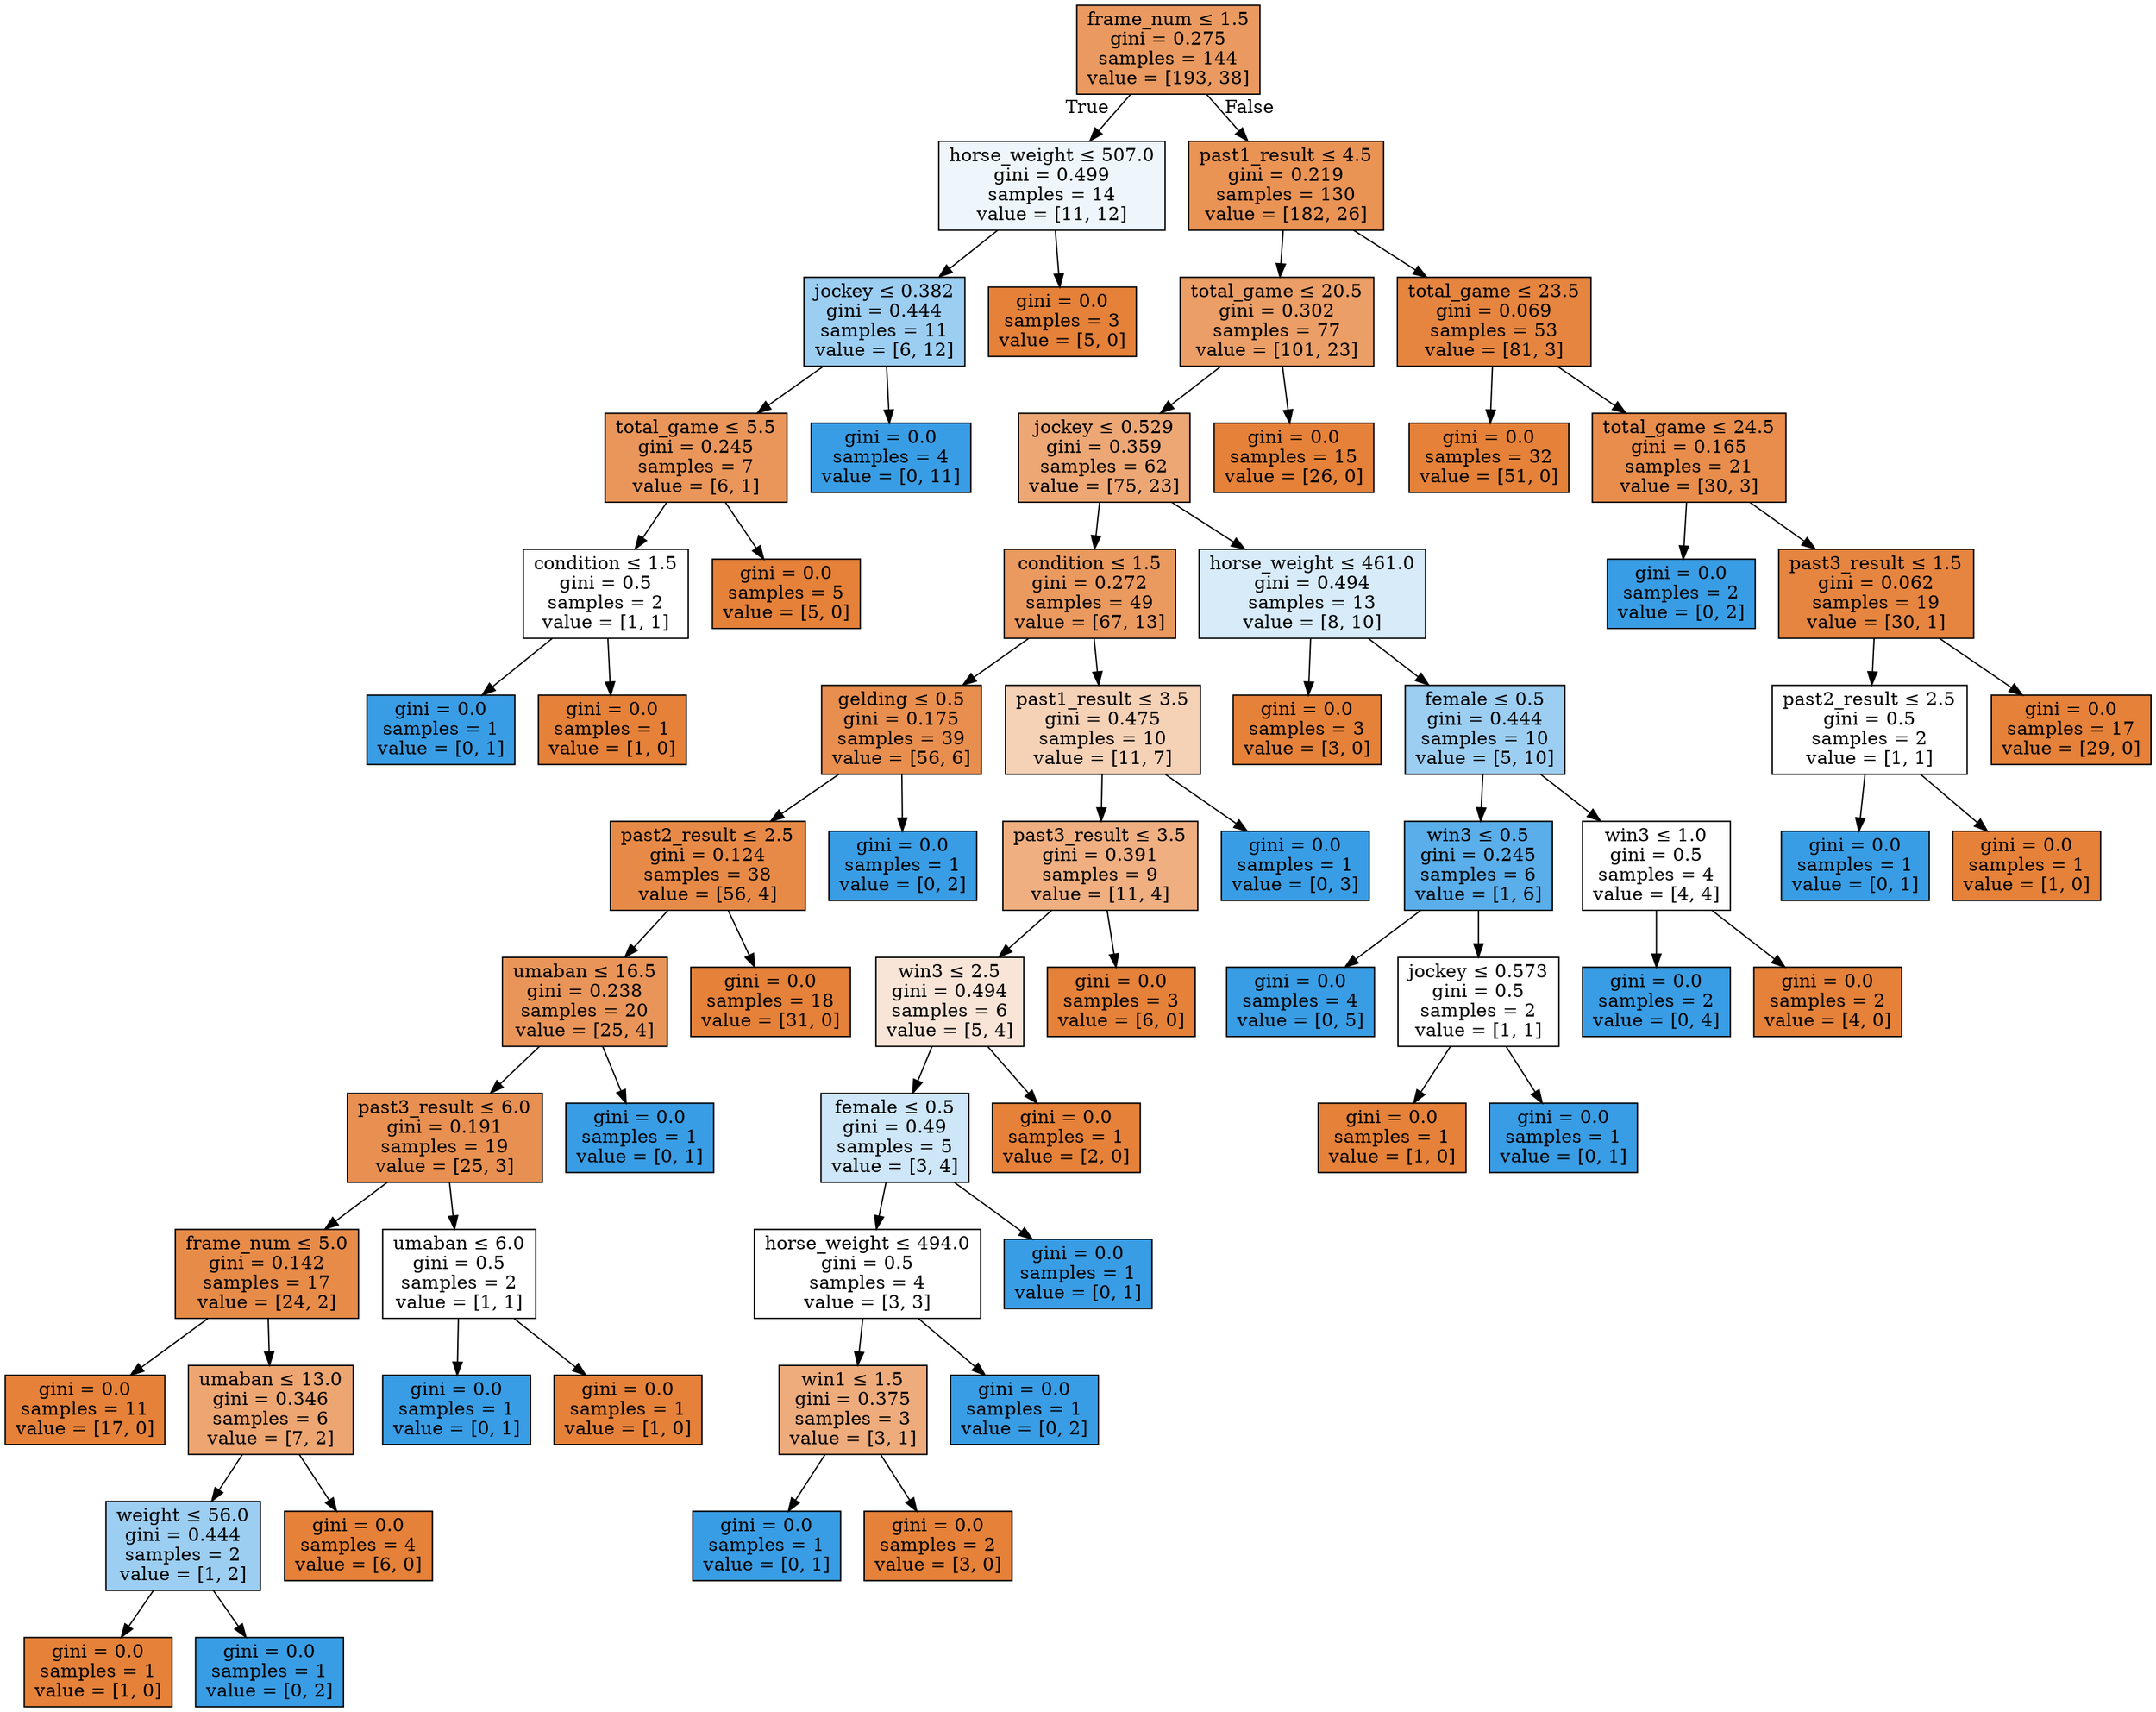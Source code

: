 digraph Tree {
node [shape=box, style="filled", color="black"] ;
0 [label=<frame_num &le; 1.5<br/>gini = 0.275<br/>samples = 144<br/>value = [193, 38]>, fillcolor="#e58139cd"] ;
1 [label=<horse_weight &le; 507.0<br/>gini = 0.499<br/>samples = 14<br/>value = [11, 12]>, fillcolor="#399de515"] ;
0 -> 1 [labeldistance=2.5, labelangle=45, headlabel="True"] ;
2 [label=<jockey &le; 0.382<br/>gini = 0.444<br/>samples = 11<br/>value = [6, 12]>, fillcolor="#399de57f"] ;
1 -> 2 ;
3 [label=<total_game &le; 5.5<br/>gini = 0.245<br/>samples = 7<br/>value = [6, 1]>, fillcolor="#e58139d4"] ;
2 -> 3 ;
4 [label=<condition &le; 1.5<br/>gini = 0.5<br/>samples = 2<br/>value = [1, 1]>, fillcolor="#e5813900"] ;
3 -> 4 ;
5 [label=<gini = 0.0<br/>samples = 1<br/>value = [0, 1]>, fillcolor="#399de5ff"] ;
4 -> 5 ;
6 [label=<gini = 0.0<br/>samples = 1<br/>value = [1, 0]>, fillcolor="#e58139ff"] ;
4 -> 6 ;
7 [label=<gini = 0.0<br/>samples = 5<br/>value = [5, 0]>, fillcolor="#e58139ff"] ;
3 -> 7 ;
8 [label=<gini = 0.0<br/>samples = 4<br/>value = [0, 11]>, fillcolor="#399de5ff"] ;
2 -> 8 ;
9 [label=<gini = 0.0<br/>samples = 3<br/>value = [5, 0]>, fillcolor="#e58139ff"] ;
1 -> 9 ;
10 [label=<past1_result &le; 4.5<br/>gini = 0.219<br/>samples = 130<br/>value = [182, 26]>, fillcolor="#e58139db"] ;
0 -> 10 [labeldistance=2.5, labelangle=-45, headlabel="False"] ;
11 [label=<total_game &le; 20.5<br/>gini = 0.302<br/>samples = 77<br/>value = [101, 23]>, fillcolor="#e58139c5"] ;
10 -> 11 ;
12 [label=<jockey &le; 0.529<br/>gini = 0.359<br/>samples = 62<br/>value = [75, 23]>, fillcolor="#e58139b1"] ;
11 -> 12 ;
13 [label=<condition &le; 1.5<br/>gini = 0.272<br/>samples = 49<br/>value = [67, 13]>, fillcolor="#e58139ce"] ;
12 -> 13 ;
14 [label=<gelding &le; 0.5<br/>gini = 0.175<br/>samples = 39<br/>value = [56, 6]>, fillcolor="#e58139e4"] ;
13 -> 14 ;
15 [label=<past2_result &le; 2.5<br/>gini = 0.124<br/>samples = 38<br/>value = [56, 4]>, fillcolor="#e58139ed"] ;
14 -> 15 ;
16 [label=<umaban &le; 16.5<br/>gini = 0.238<br/>samples = 20<br/>value = [25, 4]>, fillcolor="#e58139d6"] ;
15 -> 16 ;
17 [label=<past3_result &le; 6.0<br/>gini = 0.191<br/>samples = 19<br/>value = [25, 3]>, fillcolor="#e58139e0"] ;
16 -> 17 ;
18 [label=<frame_num &le; 5.0<br/>gini = 0.142<br/>samples = 17<br/>value = [24, 2]>, fillcolor="#e58139ea"] ;
17 -> 18 ;
19 [label=<gini = 0.0<br/>samples = 11<br/>value = [17, 0]>, fillcolor="#e58139ff"] ;
18 -> 19 ;
20 [label=<umaban &le; 13.0<br/>gini = 0.346<br/>samples = 6<br/>value = [7, 2]>, fillcolor="#e58139b6"] ;
18 -> 20 ;
21 [label=<weight &le; 56.0<br/>gini = 0.444<br/>samples = 2<br/>value = [1, 2]>, fillcolor="#399de57f"] ;
20 -> 21 ;
22 [label=<gini = 0.0<br/>samples = 1<br/>value = [1, 0]>, fillcolor="#e58139ff"] ;
21 -> 22 ;
23 [label=<gini = 0.0<br/>samples = 1<br/>value = [0, 2]>, fillcolor="#399de5ff"] ;
21 -> 23 ;
24 [label=<gini = 0.0<br/>samples = 4<br/>value = [6, 0]>, fillcolor="#e58139ff"] ;
20 -> 24 ;
25 [label=<umaban &le; 6.0<br/>gini = 0.5<br/>samples = 2<br/>value = [1, 1]>, fillcolor="#e5813900"] ;
17 -> 25 ;
26 [label=<gini = 0.0<br/>samples = 1<br/>value = [0, 1]>, fillcolor="#399de5ff"] ;
25 -> 26 ;
27 [label=<gini = 0.0<br/>samples = 1<br/>value = [1, 0]>, fillcolor="#e58139ff"] ;
25 -> 27 ;
28 [label=<gini = 0.0<br/>samples = 1<br/>value = [0, 1]>, fillcolor="#399de5ff"] ;
16 -> 28 ;
29 [label=<gini = 0.0<br/>samples = 18<br/>value = [31, 0]>, fillcolor="#e58139ff"] ;
15 -> 29 ;
30 [label=<gini = 0.0<br/>samples = 1<br/>value = [0, 2]>, fillcolor="#399de5ff"] ;
14 -> 30 ;
31 [label=<past1_result &le; 3.5<br/>gini = 0.475<br/>samples = 10<br/>value = [11, 7]>, fillcolor="#e581395d"] ;
13 -> 31 ;
32 [label=<past3_result &le; 3.5<br/>gini = 0.391<br/>samples = 9<br/>value = [11, 4]>, fillcolor="#e58139a2"] ;
31 -> 32 ;
33 [label=<win3 &le; 2.5<br/>gini = 0.494<br/>samples = 6<br/>value = [5, 4]>, fillcolor="#e5813933"] ;
32 -> 33 ;
34 [label=<female &le; 0.5<br/>gini = 0.49<br/>samples = 5<br/>value = [3, 4]>, fillcolor="#399de540"] ;
33 -> 34 ;
35 [label=<horse_weight &le; 494.0<br/>gini = 0.5<br/>samples = 4<br/>value = [3, 3]>, fillcolor="#e5813900"] ;
34 -> 35 ;
36 [label=<win1 &le; 1.5<br/>gini = 0.375<br/>samples = 3<br/>value = [3, 1]>, fillcolor="#e58139aa"] ;
35 -> 36 ;
37 [label=<gini = 0.0<br/>samples = 1<br/>value = [0, 1]>, fillcolor="#399de5ff"] ;
36 -> 37 ;
38 [label=<gini = 0.0<br/>samples = 2<br/>value = [3, 0]>, fillcolor="#e58139ff"] ;
36 -> 38 ;
39 [label=<gini = 0.0<br/>samples = 1<br/>value = [0, 2]>, fillcolor="#399de5ff"] ;
35 -> 39 ;
40 [label=<gini = 0.0<br/>samples = 1<br/>value = [0, 1]>, fillcolor="#399de5ff"] ;
34 -> 40 ;
41 [label=<gini = 0.0<br/>samples = 1<br/>value = [2, 0]>, fillcolor="#e58139ff"] ;
33 -> 41 ;
42 [label=<gini = 0.0<br/>samples = 3<br/>value = [6, 0]>, fillcolor="#e58139ff"] ;
32 -> 42 ;
43 [label=<gini = 0.0<br/>samples = 1<br/>value = [0, 3]>, fillcolor="#399de5ff"] ;
31 -> 43 ;
44 [label=<horse_weight &le; 461.0<br/>gini = 0.494<br/>samples = 13<br/>value = [8, 10]>, fillcolor="#399de533"] ;
12 -> 44 ;
45 [label=<gini = 0.0<br/>samples = 3<br/>value = [3, 0]>, fillcolor="#e58139ff"] ;
44 -> 45 ;
46 [label=<female &le; 0.5<br/>gini = 0.444<br/>samples = 10<br/>value = [5, 10]>, fillcolor="#399de57f"] ;
44 -> 46 ;
47 [label=<win3 &le; 0.5<br/>gini = 0.245<br/>samples = 6<br/>value = [1, 6]>, fillcolor="#399de5d4"] ;
46 -> 47 ;
48 [label=<gini = 0.0<br/>samples = 4<br/>value = [0, 5]>, fillcolor="#399de5ff"] ;
47 -> 48 ;
49 [label=<jockey &le; 0.573<br/>gini = 0.5<br/>samples = 2<br/>value = [1, 1]>, fillcolor="#e5813900"] ;
47 -> 49 ;
50 [label=<gini = 0.0<br/>samples = 1<br/>value = [1, 0]>, fillcolor="#e58139ff"] ;
49 -> 50 ;
51 [label=<gini = 0.0<br/>samples = 1<br/>value = [0, 1]>, fillcolor="#399de5ff"] ;
49 -> 51 ;
52 [label=<win3 &le; 1.0<br/>gini = 0.5<br/>samples = 4<br/>value = [4, 4]>, fillcolor="#e5813900"] ;
46 -> 52 ;
53 [label=<gini = 0.0<br/>samples = 2<br/>value = [0, 4]>, fillcolor="#399de5ff"] ;
52 -> 53 ;
54 [label=<gini = 0.0<br/>samples = 2<br/>value = [4, 0]>, fillcolor="#e58139ff"] ;
52 -> 54 ;
55 [label=<gini = 0.0<br/>samples = 15<br/>value = [26, 0]>, fillcolor="#e58139ff"] ;
11 -> 55 ;
56 [label=<total_game &le; 23.5<br/>gini = 0.069<br/>samples = 53<br/>value = [81, 3]>, fillcolor="#e58139f6"] ;
10 -> 56 ;
57 [label=<gini = 0.0<br/>samples = 32<br/>value = [51, 0]>, fillcolor="#e58139ff"] ;
56 -> 57 ;
58 [label=<total_game &le; 24.5<br/>gini = 0.165<br/>samples = 21<br/>value = [30, 3]>, fillcolor="#e58139e6"] ;
56 -> 58 ;
59 [label=<gini = 0.0<br/>samples = 2<br/>value = [0, 2]>, fillcolor="#399de5ff"] ;
58 -> 59 ;
60 [label=<past3_result &le; 1.5<br/>gini = 0.062<br/>samples = 19<br/>value = [30, 1]>, fillcolor="#e58139f6"] ;
58 -> 60 ;
61 [label=<past2_result &le; 2.5<br/>gini = 0.5<br/>samples = 2<br/>value = [1, 1]>, fillcolor="#e5813900"] ;
60 -> 61 ;
62 [label=<gini = 0.0<br/>samples = 1<br/>value = [0, 1]>, fillcolor="#399de5ff"] ;
61 -> 62 ;
63 [label=<gini = 0.0<br/>samples = 1<br/>value = [1, 0]>, fillcolor="#e58139ff"] ;
61 -> 63 ;
64 [label=<gini = 0.0<br/>samples = 17<br/>value = [29, 0]>, fillcolor="#e58139ff"] ;
60 -> 64 ;
}